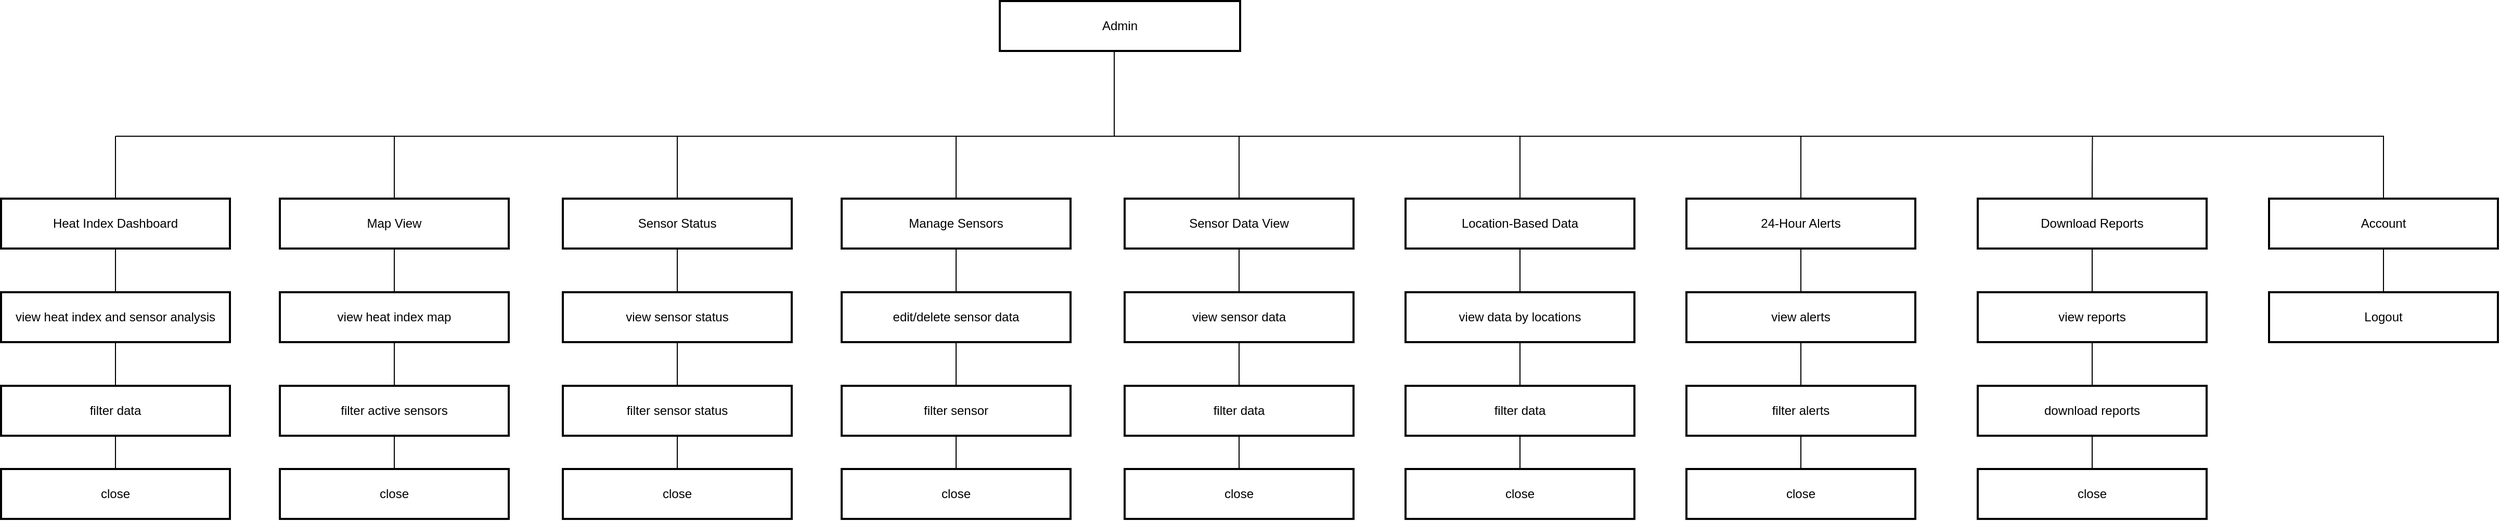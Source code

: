 <mxfile version="25.0.3">
  <diagram name="Page-1" id="LXM6UsTv0Ng8uy_5lVw9">
    <mxGraphModel dx="3475" dy="1508" grid="1" gridSize="10" guides="1" tooltips="1" connect="1" arrows="1" fold="1" page="1" pageScale="1" pageWidth="850" pageHeight="1100" math="0" shadow="0">
      <root>
        <mxCell id="0" />
        <mxCell id="1" parent="0" />
        <mxCell id="mybQioEERTKs66fqL2Bs-70" style="edgeStyle=orthogonalEdgeStyle;rounded=0;orthogonalLoop=1;jettySize=auto;html=1;endArrow=none;endFill=0;" parent="1" source="mybQioEERTKs66fqL2Bs-53" edge="1">
          <mxGeometry relative="1" as="geometry">
            <mxPoint x="970" y="630" as="targetPoint" />
            <Array as="points">
              <mxPoint x="970" y="630" />
              <mxPoint x="970" y="630" />
            </Array>
          </mxGeometry>
        </mxCell>
        <mxCell id="mybQioEERTKs66fqL2Bs-53" value="Admin" style="whiteSpace=wrap;strokeWidth=2;" parent="1" vertex="1">
          <mxGeometry x="860" y="500" width="231" height="48" as="geometry" />
        </mxCell>
        <mxCell id="mybQioEERTKs66fqL2Bs-72" style="edgeStyle=orthogonalEdgeStyle;rounded=0;orthogonalLoop=1;jettySize=auto;html=1;endArrow=none;endFill=0;" parent="1" source="mybQioEERTKs66fqL2Bs-54" edge="1">
          <mxGeometry relative="1" as="geometry">
            <mxPoint x="10" y="630" as="targetPoint" />
          </mxGeometry>
        </mxCell>
        <mxCell id="mybQioEERTKs66fqL2Bs-77" style="edgeStyle=orthogonalEdgeStyle;rounded=0;orthogonalLoop=1;jettySize=auto;html=1;endArrow=none;endFill=0;" parent="1" source="mybQioEERTKs66fqL2Bs-54" edge="1">
          <mxGeometry relative="1" as="geometry">
            <mxPoint x="10" y="800" as="targetPoint" />
          </mxGeometry>
        </mxCell>
        <mxCell id="mybQioEERTKs66fqL2Bs-54" value="Heat Index Dashboard" style="whiteSpace=wrap;strokeWidth=2;" parent="1" vertex="1">
          <mxGeometry x="-100" y="690" width="220" height="48" as="geometry" />
        </mxCell>
        <mxCell id="mybQioEERTKs66fqL2Bs-76" style="edgeStyle=orthogonalEdgeStyle;rounded=0;orthogonalLoop=1;jettySize=auto;html=1;endArrow=none;endFill=0;" parent="1" source="mybQioEERTKs66fqL2Bs-65" edge="1">
          <mxGeometry relative="1" as="geometry">
            <mxPoint x="278.0" y="630" as="targetPoint" />
          </mxGeometry>
        </mxCell>
        <mxCell id="mybQioEERTKs66fqL2Bs-85" style="edgeStyle=orthogonalEdgeStyle;rounded=0;orthogonalLoop=1;jettySize=auto;html=1;exitX=0.5;exitY=1;exitDx=0;exitDy=0;entryX=0.5;entryY=0;entryDx=0;entryDy=0;endArrow=none;endFill=0;" parent="1" source="mybQioEERTKs66fqL2Bs-65" target="mybQioEERTKs66fqL2Bs-82" edge="1">
          <mxGeometry relative="1" as="geometry" />
        </mxCell>
        <mxCell id="mybQioEERTKs66fqL2Bs-65" value="Map View" style="whiteSpace=wrap;strokeWidth=2;" parent="1" vertex="1">
          <mxGeometry x="168" y="690" width="220" height="48" as="geometry" />
        </mxCell>
        <mxCell id="mybQioEERTKs66fqL2Bs-75" style="edgeStyle=orthogonalEdgeStyle;rounded=0;orthogonalLoop=1;jettySize=auto;html=1;endArrow=none;endFill=0;" parent="1" source="mybQioEERTKs66fqL2Bs-66" edge="1">
          <mxGeometry relative="1" as="geometry">
            <mxPoint x="1090" y="630" as="targetPoint" />
          </mxGeometry>
        </mxCell>
        <mxCell id="mybQioEERTKs66fqL2Bs-89" style="edgeStyle=orthogonalEdgeStyle;rounded=0;orthogonalLoop=1;jettySize=auto;html=1;entryX=0.5;entryY=0;entryDx=0;entryDy=0;endArrow=none;endFill=0;" parent="1" source="mybQioEERTKs66fqL2Bs-66" target="mybQioEERTKs66fqL2Bs-87" edge="1">
          <mxGeometry relative="1" as="geometry" />
        </mxCell>
        <mxCell id="mybQioEERTKs66fqL2Bs-66" value="Sensor Data View" style="whiteSpace=wrap;strokeWidth=2;" parent="1" vertex="1">
          <mxGeometry x="980" y="690" width="220" height="48" as="geometry" />
        </mxCell>
        <mxCell id="mybQioEERTKs66fqL2Bs-74" style="edgeStyle=orthogonalEdgeStyle;rounded=0;orthogonalLoop=1;jettySize=auto;html=1;endArrow=none;endFill=0;" parent="1" source="mybQioEERTKs66fqL2Bs-67" edge="1">
          <mxGeometry relative="1" as="geometry">
            <mxPoint x="1360.0" y="630" as="targetPoint" />
          </mxGeometry>
        </mxCell>
        <mxCell id="mybQioEERTKs66fqL2Bs-67" value="Location-Based Data" style="whiteSpace=wrap;strokeWidth=2;" parent="1" vertex="1">
          <mxGeometry x="1250" y="690" width="220" height="48" as="geometry" />
        </mxCell>
        <mxCell id="mybQioEERTKs66fqL2Bs-73" style="edgeStyle=orthogonalEdgeStyle;rounded=0;orthogonalLoop=1;jettySize=auto;html=1;endArrow=none;endFill=0;" parent="1" source="mybQioEERTKs66fqL2Bs-68" edge="1">
          <mxGeometry relative="1" as="geometry">
            <mxPoint x="1630" y="630" as="targetPoint" />
          </mxGeometry>
        </mxCell>
        <mxCell id="mybQioEERTKs66fqL2Bs-68" value="24-Hour Alerts" style="whiteSpace=wrap;strokeWidth=2;" parent="1" vertex="1">
          <mxGeometry x="1520" y="690" width="220" height="48" as="geometry" />
        </mxCell>
        <mxCell id="RQSNch7PWrZ1QFpzAKGX-20" style="edgeStyle=orthogonalEdgeStyle;rounded=0;orthogonalLoop=1;jettySize=auto;html=1;exitX=0.5;exitY=0;exitDx=0;exitDy=0;endArrow=none;endFill=0;" edge="1" parent="1" source="mybQioEERTKs66fqL2Bs-69">
          <mxGeometry relative="1" as="geometry">
            <mxPoint x="1910.263" y="630" as="targetPoint" />
          </mxGeometry>
        </mxCell>
        <mxCell id="mybQioEERTKs66fqL2Bs-69" value="Download Reports" style="whiteSpace=wrap;strokeWidth=2;" parent="1" vertex="1">
          <mxGeometry x="1800" y="690" width="220" height="48" as="geometry" />
        </mxCell>
        <mxCell id="mybQioEERTKs66fqL2Bs-71" style="edgeStyle=orthogonalEdgeStyle;rounded=0;orthogonalLoop=1;jettySize=auto;html=1;endArrow=none;endFill=0;exitX=0.5;exitY=0;exitDx=0;exitDy=0;" parent="1" source="RQSNch7PWrZ1QFpzAKGX-17" edge="1">
          <mxGeometry relative="1" as="geometry">
            <mxPoint x="10" y="630" as="targetPoint" />
            <mxPoint x="2420" y="630" as="sourcePoint" />
            <Array as="points">
              <mxPoint x="2190" y="630" />
            </Array>
          </mxGeometry>
        </mxCell>
        <mxCell id="mybQioEERTKs66fqL2Bs-80" style="edgeStyle=orthogonalEdgeStyle;rounded=0;orthogonalLoop=1;jettySize=auto;html=1;entryX=0.5;entryY=0;entryDx=0;entryDy=0;endArrow=none;endFill=0;" parent="1" source="mybQioEERTKs66fqL2Bs-78" target="mybQioEERTKs66fqL2Bs-79" edge="1">
          <mxGeometry relative="1" as="geometry" />
        </mxCell>
        <mxCell id="mybQioEERTKs66fqL2Bs-78" value="view heat index and sensor analysis" style="whiteSpace=wrap;strokeWidth=2;" parent="1" vertex="1">
          <mxGeometry x="-100" y="780" width="220" height="48" as="geometry" />
        </mxCell>
        <mxCell id="mybQioEERTKs66fqL2Bs-91" value="" style="edgeStyle=orthogonalEdgeStyle;rounded=0;orthogonalLoop=1;jettySize=auto;html=1;endArrow=none;endFill=0;" parent="1" source="mybQioEERTKs66fqL2Bs-79" target="mybQioEERTKs66fqL2Bs-90" edge="1">
          <mxGeometry relative="1" as="geometry" />
        </mxCell>
        <mxCell id="mybQioEERTKs66fqL2Bs-79" value="filter data" style="whiteSpace=wrap;strokeWidth=2;" parent="1" vertex="1">
          <mxGeometry x="-100" y="870" width="220" height="48" as="geometry" />
        </mxCell>
        <mxCell id="mybQioEERTKs66fqL2Bs-81" style="edgeStyle=orthogonalEdgeStyle;rounded=0;orthogonalLoop=1;jettySize=auto;html=1;entryX=0.5;entryY=0;entryDx=0;entryDy=0;endArrow=none;endFill=0;" parent="1" source="mybQioEERTKs66fqL2Bs-82" target="mybQioEERTKs66fqL2Bs-83" edge="1">
          <mxGeometry relative="1" as="geometry" />
        </mxCell>
        <mxCell id="mybQioEERTKs66fqL2Bs-82" value="view heat index map" style="whiteSpace=wrap;strokeWidth=2;" parent="1" vertex="1">
          <mxGeometry x="168" y="780" width="220" height="48" as="geometry" />
        </mxCell>
        <mxCell id="mybQioEERTKs66fqL2Bs-83" value="filter active sensors" style="whiteSpace=wrap;strokeWidth=2;" parent="1" vertex="1">
          <mxGeometry x="168" y="870" width="220" height="48" as="geometry" />
        </mxCell>
        <mxCell id="mybQioEERTKs66fqL2Bs-86" style="edgeStyle=orthogonalEdgeStyle;rounded=0;orthogonalLoop=1;jettySize=auto;html=1;entryX=0.5;entryY=0;entryDx=0;entryDy=0;endArrow=none;endFill=0;" parent="1" source="mybQioEERTKs66fqL2Bs-87" target="mybQioEERTKs66fqL2Bs-88" edge="1">
          <mxGeometry relative="1" as="geometry" />
        </mxCell>
        <mxCell id="mybQioEERTKs66fqL2Bs-87" value="view sensor data" style="whiteSpace=wrap;strokeWidth=2;" parent="1" vertex="1">
          <mxGeometry x="980" y="780" width="220" height="48" as="geometry" />
        </mxCell>
        <mxCell id="mybQioEERTKs66fqL2Bs-88" value="filter data" style="whiteSpace=wrap;strokeWidth=2;" parent="1" vertex="1">
          <mxGeometry x="980" y="870" width="220" height="48" as="geometry" />
        </mxCell>
        <mxCell id="mybQioEERTKs66fqL2Bs-90" value="close" style="whiteSpace=wrap;strokeWidth=2;" parent="1" vertex="1">
          <mxGeometry x="-100" y="950" width="220" height="48" as="geometry" />
        </mxCell>
        <mxCell id="mybQioEERTKs66fqL2Bs-92" value="" style="edgeStyle=orthogonalEdgeStyle;rounded=0;orthogonalLoop=1;jettySize=auto;html=1;endArrow=none;endFill=0;entryX=0.5;entryY=0;entryDx=0;entryDy=0;" parent="1" target="mybQioEERTKs66fqL2Bs-93" edge="1">
          <mxGeometry relative="1" as="geometry">
            <mxPoint x="278" y="918" as="sourcePoint" />
          </mxGeometry>
        </mxCell>
        <mxCell id="mybQioEERTKs66fqL2Bs-93" value="close" style="whiteSpace=wrap;strokeWidth=2;" parent="1" vertex="1">
          <mxGeometry x="168" y="950" width="220" height="48" as="geometry" />
        </mxCell>
        <mxCell id="mybQioEERTKs66fqL2Bs-94" value="" style="edgeStyle=orthogonalEdgeStyle;rounded=0;orthogonalLoop=1;jettySize=auto;html=1;endArrow=none;endFill=0;entryX=0.5;entryY=0;entryDx=0;entryDy=0;" parent="1" target="mybQioEERTKs66fqL2Bs-95" edge="1">
          <mxGeometry relative="1" as="geometry">
            <mxPoint x="1090" y="918" as="sourcePoint" />
          </mxGeometry>
        </mxCell>
        <mxCell id="mybQioEERTKs66fqL2Bs-95" value="close" style="whiteSpace=wrap;strokeWidth=2;" parent="1" vertex="1">
          <mxGeometry x="980" y="950" width="220" height="48" as="geometry" />
        </mxCell>
        <mxCell id="mybQioEERTKs66fqL2Bs-96" style="edgeStyle=orthogonalEdgeStyle;rounded=0;orthogonalLoop=1;jettySize=auto;html=1;entryX=0.5;entryY=0;entryDx=0;entryDy=0;endArrow=none;endFill=0;" parent="1" target="mybQioEERTKs66fqL2Bs-97" edge="1">
          <mxGeometry relative="1" as="geometry">
            <mxPoint x="1360" y="738" as="sourcePoint" />
            <Array as="points">
              <mxPoint x="1360" y="760" />
              <mxPoint x="1360" y="760" />
            </Array>
          </mxGeometry>
        </mxCell>
        <mxCell id="mybQioEERTKs66fqL2Bs-97" value="view data by locations" style="whiteSpace=wrap;strokeWidth=2;" parent="1" vertex="1">
          <mxGeometry x="1250" y="780" width="220" height="48" as="geometry" />
        </mxCell>
        <mxCell id="mybQioEERTKs66fqL2Bs-98" style="edgeStyle=orthogonalEdgeStyle;rounded=0;orthogonalLoop=1;jettySize=auto;html=1;entryX=0.5;entryY=0;entryDx=0;entryDy=0;endArrow=none;endFill=0;" parent="1" source="mybQioEERTKs66fqL2Bs-97" target="mybQioEERTKs66fqL2Bs-99" edge="1">
          <mxGeometry relative="1" as="geometry" />
        </mxCell>
        <mxCell id="mybQioEERTKs66fqL2Bs-99" value="filter data" style="whiteSpace=wrap;strokeWidth=2;" parent="1" vertex="1">
          <mxGeometry x="1250" y="870" width="220" height="48" as="geometry" />
        </mxCell>
        <mxCell id="mybQioEERTKs66fqL2Bs-100" value="close" style="whiteSpace=wrap;strokeWidth=2;" parent="1" vertex="1">
          <mxGeometry x="1250" y="950" width="220" height="48" as="geometry" />
        </mxCell>
        <mxCell id="mybQioEERTKs66fqL2Bs-101" value="" style="edgeStyle=orthogonalEdgeStyle;rounded=0;orthogonalLoop=1;jettySize=auto;html=1;endArrow=none;endFill=0;entryX=0.5;entryY=0;entryDx=0;entryDy=0;" parent="1" target="mybQioEERTKs66fqL2Bs-100" edge="1">
          <mxGeometry relative="1" as="geometry">
            <mxPoint x="1360" y="918" as="sourcePoint" />
          </mxGeometry>
        </mxCell>
        <mxCell id="mybQioEERTKs66fqL2Bs-102" style="edgeStyle=orthogonalEdgeStyle;rounded=0;orthogonalLoop=1;jettySize=auto;html=1;entryX=0.5;entryY=0;entryDx=0;entryDy=0;endArrow=none;endFill=0;" parent="1" target="mybQioEERTKs66fqL2Bs-103" edge="1">
          <mxGeometry relative="1" as="geometry">
            <mxPoint x="1630" y="738" as="sourcePoint" />
            <Array as="points">
              <mxPoint x="1630" y="760" />
              <mxPoint x="1630" y="760" />
            </Array>
          </mxGeometry>
        </mxCell>
        <mxCell id="mybQioEERTKs66fqL2Bs-103" value="view alerts" style="whiteSpace=wrap;strokeWidth=2;" parent="1" vertex="1">
          <mxGeometry x="1520" y="780" width="220" height="48" as="geometry" />
        </mxCell>
        <mxCell id="mybQioEERTKs66fqL2Bs-104" style="edgeStyle=orthogonalEdgeStyle;rounded=0;orthogonalLoop=1;jettySize=auto;html=1;entryX=0.5;entryY=0;entryDx=0;entryDy=0;endArrow=none;endFill=0;" parent="1" source="mybQioEERTKs66fqL2Bs-103" target="mybQioEERTKs66fqL2Bs-105" edge="1">
          <mxGeometry relative="1" as="geometry" />
        </mxCell>
        <mxCell id="mybQioEERTKs66fqL2Bs-105" value="filter alerts" style="whiteSpace=wrap;strokeWidth=2;" parent="1" vertex="1">
          <mxGeometry x="1520" y="870" width="220" height="48" as="geometry" />
        </mxCell>
        <mxCell id="mybQioEERTKs66fqL2Bs-106" value="" style="edgeStyle=orthogonalEdgeStyle;rounded=0;orthogonalLoop=1;jettySize=auto;html=1;endArrow=none;endFill=0;entryX=0.5;entryY=0;entryDx=0;entryDy=0;" parent="1" target="mybQioEERTKs66fqL2Bs-107" edge="1">
          <mxGeometry relative="1" as="geometry">
            <mxPoint x="1630" y="918" as="sourcePoint" />
          </mxGeometry>
        </mxCell>
        <mxCell id="mybQioEERTKs66fqL2Bs-107" value="close" style="whiteSpace=wrap;strokeWidth=2;" parent="1" vertex="1">
          <mxGeometry x="1520" y="950" width="220" height="48" as="geometry" />
        </mxCell>
        <mxCell id="mybQioEERTKs66fqL2Bs-108" style="edgeStyle=orthogonalEdgeStyle;rounded=0;orthogonalLoop=1;jettySize=auto;html=1;entryX=0.5;entryY=0;entryDx=0;entryDy=0;endArrow=none;endFill=0;" parent="1" target="mybQioEERTKs66fqL2Bs-109" edge="1">
          <mxGeometry relative="1" as="geometry">
            <mxPoint x="1910" y="738" as="sourcePoint" />
            <Array as="points">
              <mxPoint x="1910" y="760" />
              <mxPoint x="1910" y="760" />
            </Array>
          </mxGeometry>
        </mxCell>
        <mxCell id="mybQioEERTKs66fqL2Bs-109" value="view reports" style="whiteSpace=wrap;strokeWidth=2;" parent="1" vertex="1">
          <mxGeometry x="1800" y="780" width="220" height="48" as="geometry" />
        </mxCell>
        <mxCell id="mybQioEERTKs66fqL2Bs-110" style="edgeStyle=orthogonalEdgeStyle;rounded=0;orthogonalLoop=1;jettySize=auto;html=1;entryX=0.5;entryY=0;entryDx=0;entryDy=0;endArrow=none;endFill=0;" parent="1" source="mybQioEERTKs66fqL2Bs-109" target="mybQioEERTKs66fqL2Bs-111" edge="1">
          <mxGeometry relative="1" as="geometry" />
        </mxCell>
        <mxCell id="mybQioEERTKs66fqL2Bs-111" value="download reports" style="whiteSpace=wrap;strokeWidth=2;" parent="1" vertex="1">
          <mxGeometry x="1800" y="870" width="220" height="48" as="geometry" />
        </mxCell>
        <mxCell id="mybQioEERTKs66fqL2Bs-112" value="" style="edgeStyle=orthogonalEdgeStyle;rounded=0;orthogonalLoop=1;jettySize=auto;html=1;endArrow=none;endFill=0;entryX=0.5;entryY=0;entryDx=0;entryDy=0;" parent="1" target="mybQioEERTKs66fqL2Bs-113" edge="1">
          <mxGeometry relative="1" as="geometry">
            <mxPoint x="1910" y="918" as="sourcePoint" />
          </mxGeometry>
        </mxCell>
        <mxCell id="mybQioEERTKs66fqL2Bs-113" value="close" style="whiteSpace=wrap;strokeWidth=2;" parent="1" vertex="1">
          <mxGeometry x="1800" y="950" width="220" height="48" as="geometry" />
        </mxCell>
        <mxCell id="RQSNch7PWrZ1QFpzAKGX-1" style="edgeStyle=orthogonalEdgeStyle;rounded=0;orthogonalLoop=1;jettySize=auto;html=1;endArrow=none;endFill=0;" edge="1" source="RQSNch7PWrZ1QFpzAKGX-2" parent="1">
          <mxGeometry relative="1" as="geometry">
            <mxPoint x="550" y="630" as="targetPoint" />
          </mxGeometry>
        </mxCell>
        <mxCell id="RQSNch7PWrZ1QFpzAKGX-2" value="Sensor Status" style="whiteSpace=wrap;strokeWidth=2;" vertex="1" parent="1">
          <mxGeometry x="440" y="690" width="220" height="48" as="geometry" />
        </mxCell>
        <mxCell id="RQSNch7PWrZ1QFpzAKGX-3" style="edgeStyle=orthogonalEdgeStyle;rounded=0;orthogonalLoop=1;jettySize=auto;html=1;endArrow=none;endFill=0;" edge="1" source="RQSNch7PWrZ1QFpzAKGX-2" parent="1">
          <mxGeometry relative="1" as="geometry">
            <mxPoint x="550" y="800" as="targetPoint" />
          </mxGeometry>
        </mxCell>
        <mxCell id="RQSNch7PWrZ1QFpzAKGX-4" value="view sensor status" style="whiteSpace=wrap;strokeWidth=2;" vertex="1" parent="1">
          <mxGeometry x="440" y="780" width="220" height="48" as="geometry" />
        </mxCell>
        <mxCell id="RQSNch7PWrZ1QFpzAKGX-5" style="edgeStyle=orthogonalEdgeStyle;rounded=0;orthogonalLoop=1;jettySize=auto;html=1;entryX=0.5;entryY=0;entryDx=0;entryDy=0;endArrow=none;endFill=0;" edge="1" source="RQSNch7PWrZ1QFpzAKGX-4" target="RQSNch7PWrZ1QFpzAKGX-6" parent="1">
          <mxGeometry relative="1" as="geometry" />
        </mxCell>
        <mxCell id="RQSNch7PWrZ1QFpzAKGX-6" value="filter sensor status" style="whiteSpace=wrap;strokeWidth=2;" vertex="1" parent="1">
          <mxGeometry x="440" y="870" width="220" height="48" as="geometry" />
        </mxCell>
        <mxCell id="RQSNch7PWrZ1QFpzAKGX-7" value="" style="edgeStyle=orthogonalEdgeStyle;rounded=0;orthogonalLoop=1;jettySize=auto;html=1;endArrow=none;endFill=0;" edge="1" source="RQSNch7PWrZ1QFpzAKGX-6" target="RQSNch7PWrZ1QFpzAKGX-8" parent="1">
          <mxGeometry relative="1" as="geometry" />
        </mxCell>
        <mxCell id="RQSNch7PWrZ1QFpzAKGX-8" value="close" style="whiteSpace=wrap;strokeWidth=2;" vertex="1" parent="1">
          <mxGeometry x="440" y="950" width="220" height="48" as="geometry" />
        </mxCell>
        <mxCell id="RQSNch7PWrZ1QFpzAKGX-9" style="edgeStyle=orthogonalEdgeStyle;rounded=0;orthogonalLoop=1;jettySize=auto;html=1;endArrow=none;endFill=0;" edge="1" source="RQSNch7PWrZ1QFpzAKGX-10" parent="1">
          <mxGeometry relative="1" as="geometry">
            <mxPoint x="818.0" y="630" as="targetPoint" />
          </mxGeometry>
        </mxCell>
        <mxCell id="RQSNch7PWrZ1QFpzAKGX-10" value="Manage Sensors" style="whiteSpace=wrap;strokeWidth=2;" vertex="1" parent="1">
          <mxGeometry x="708" y="690" width="220" height="48" as="geometry" />
        </mxCell>
        <mxCell id="RQSNch7PWrZ1QFpzAKGX-11" value="edit/delete sensor data" style="whiteSpace=wrap;strokeWidth=2;" vertex="1" parent="1">
          <mxGeometry x="708" y="780" width="220" height="48" as="geometry" />
        </mxCell>
        <mxCell id="RQSNch7PWrZ1QFpzAKGX-12" style="edgeStyle=orthogonalEdgeStyle;rounded=0;orthogonalLoop=1;jettySize=auto;html=1;exitX=0.5;exitY=1;exitDx=0;exitDy=0;entryX=0.5;entryY=0;entryDx=0;entryDy=0;endArrow=none;endFill=0;" edge="1" source="RQSNch7PWrZ1QFpzAKGX-10" target="RQSNch7PWrZ1QFpzAKGX-11" parent="1">
          <mxGeometry relative="1" as="geometry" />
        </mxCell>
        <mxCell id="RQSNch7PWrZ1QFpzAKGX-13" style="edgeStyle=orthogonalEdgeStyle;rounded=0;orthogonalLoop=1;jettySize=auto;html=1;entryX=0.5;entryY=0;entryDx=0;entryDy=0;endArrow=none;endFill=0;" edge="1" source="RQSNch7PWrZ1QFpzAKGX-11" target="RQSNch7PWrZ1QFpzAKGX-14" parent="1">
          <mxGeometry relative="1" as="geometry" />
        </mxCell>
        <mxCell id="RQSNch7PWrZ1QFpzAKGX-14" value="filter sensor" style="whiteSpace=wrap;strokeWidth=2;" vertex="1" parent="1">
          <mxGeometry x="708" y="870" width="220" height="48" as="geometry" />
        </mxCell>
        <mxCell id="RQSNch7PWrZ1QFpzAKGX-15" value="" style="edgeStyle=orthogonalEdgeStyle;rounded=0;orthogonalLoop=1;jettySize=auto;html=1;endArrow=none;endFill=0;entryX=0.5;entryY=0;entryDx=0;entryDy=0;" edge="1" target="RQSNch7PWrZ1QFpzAKGX-16" parent="1">
          <mxGeometry relative="1" as="geometry">
            <mxPoint x="818" y="918" as="sourcePoint" />
          </mxGeometry>
        </mxCell>
        <mxCell id="RQSNch7PWrZ1QFpzAKGX-16" value="close" style="whiteSpace=wrap;strokeWidth=2;" vertex="1" parent="1">
          <mxGeometry x="708" y="950" width="220" height="48" as="geometry" />
        </mxCell>
        <mxCell id="RQSNch7PWrZ1QFpzAKGX-19" value="" style="edgeStyle=orthogonalEdgeStyle;rounded=0;orthogonalLoop=1;jettySize=auto;html=1;endArrow=none;endFill=0;" edge="1" parent="1" source="RQSNch7PWrZ1QFpzAKGX-17" target="RQSNch7PWrZ1QFpzAKGX-18">
          <mxGeometry relative="1" as="geometry" />
        </mxCell>
        <mxCell id="RQSNch7PWrZ1QFpzAKGX-17" value="Account" style="whiteSpace=wrap;strokeWidth=2;" vertex="1" parent="1">
          <mxGeometry x="2080" y="690" width="220" height="48" as="geometry" />
        </mxCell>
        <mxCell id="RQSNch7PWrZ1QFpzAKGX-18" value="Logout" style="whiteSpace=wrap;strokeWidth=2;" vertex="1" parent="1">
          <mxGeometry x="2080" y="780" width="220" height="48" as="geometry" />
        </mxCell>
      </root>
    </mxGraphModel>
  </diagram>
</mxfile>
